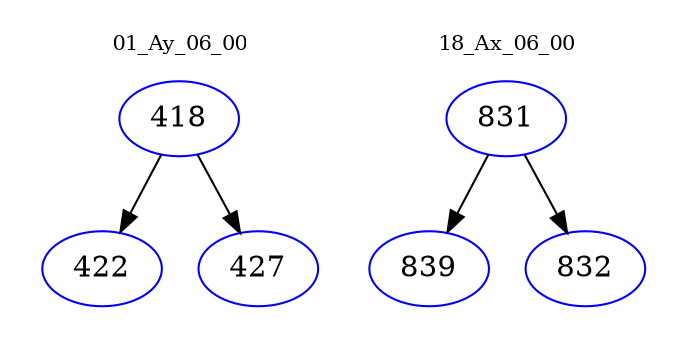 digraph{
subgraph cluster_0 {
color = white
label = "01_Ay_06_00";
fontsize=10;
T0_418 [label="418", color="blue"]
T0_418 -> T0_422 [color="black"]
T0_422 [label="422", color="blue"]
T0_418 -> T0_427 [color="black"]
T0_427 [label="427", color="blue"]
}
subgraph cluster_1 {
color = white
label = "18_Ax_06_00";
fontsize=10;
T1_831 [label="831", color="blue"]
T1_831 -> T1_839 [color="black"]
T1_839 [label="839", color="blue"]
T1_831 -> T1_832 [color="black"]
T1_832 [label="832", color="blue"]
}
}
